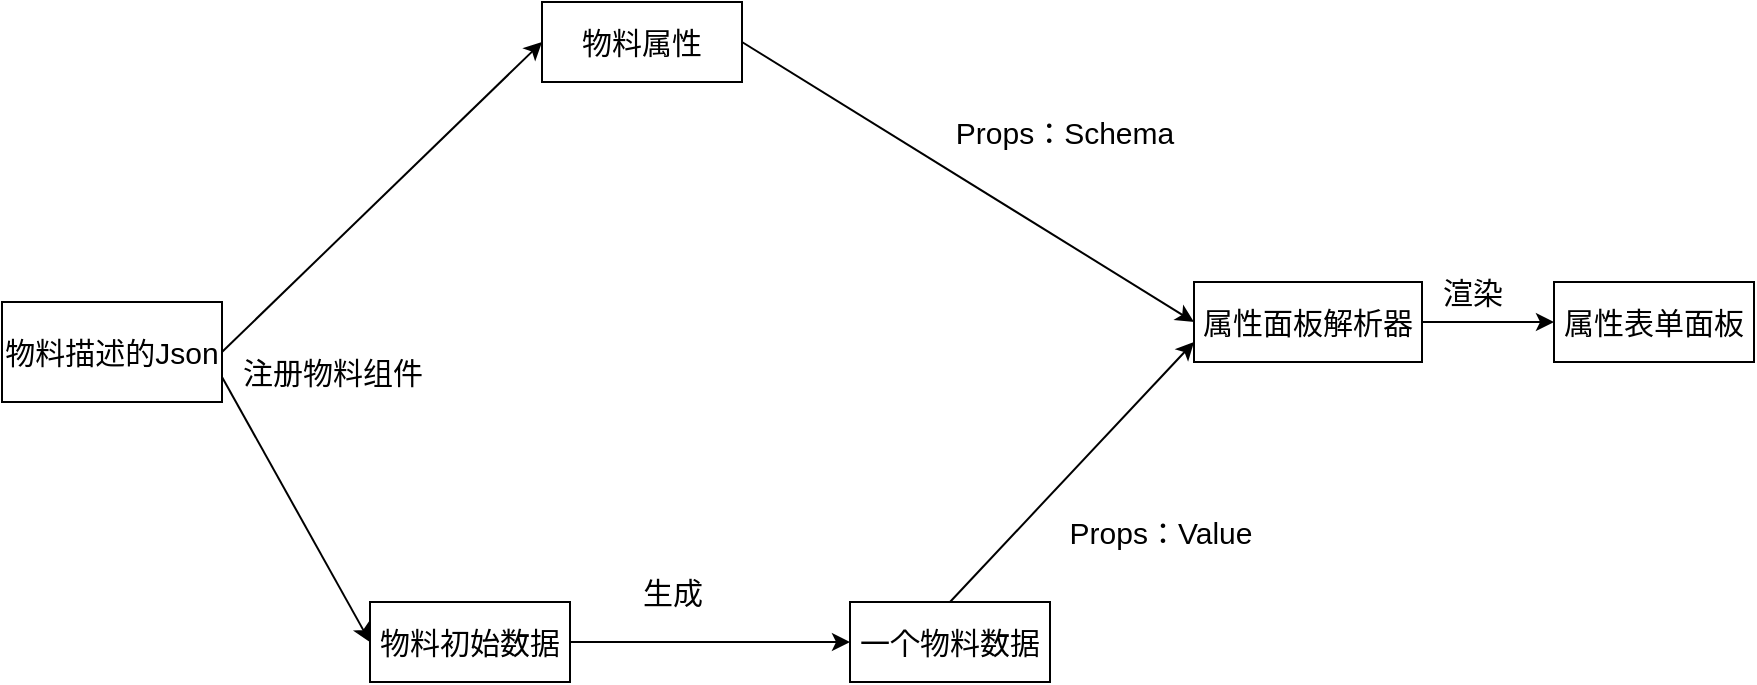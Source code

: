 <mxfile version="24.0.7" type="github">
  <diagram name="第 1 页" id="31_aY2b9oiJGZhxjjCR7">
    <mxGraphModel dx="2074" dy="1146" grid="1" gridSize="10" guides="1" tooltips="1" connect="1" arrows="1" fold="1" page="1" pageScale="1" pageWidth="827" pageHeight="1169" math="0" shadow="0">
      <root>
        <mxCell id="0" />
        <mxCell id="1" parent="0" />
        <mxCell id="5ZsdtWM98wblcfqnr6au-1" value="物料描述的Json" style="rounded=0;whiteSpace=wrap;html=1;fontSize=15;" vertex="1" parent="1">
          <mxGeometry x="60" y="230" width="110" height="50" as="geometry" />
        </mxCell>
        <mxCell id="5ZsdtWM98wblcfqnr6au-2" value="物料属性" style="rounded=0;whiteSpace=wrap;html=1;fontSize=15;" vertex="1" parent="1">
          <mxGeometry x="330" y="80" width="100" height="40" as="geometry" />
        </mxCell>
        <mxCell id="5ZsdtWM98wblcfqnr6au-3" value="" style="edgeStyle=orthogonalEdgeStyle;rounded=0;orthogonalLoop=1;jettySize=auto;html=1;exitX=1;exitY=0.5;exitDx=0;exitDy=0;fontSize=15;" edge="1" parent="1" source="5ZsdtWM98wblcfqnr6au-4" target="5ZsdtWM98wblcfqnr6au-12">
          <mxGeometry relative="1" as="geometry" />
        </mxCell>
        <mxCell id="5ZsdtWM98wblcfqnr6au-4" value="物料初始数据" style="rounded=0;whiteSpace=wrap;html=1;fontSize=15;" vertex="1" parent="1">
          <mxGeometry x="244" y="380" width="100" height="40" as="geometry" />
        </mxCell>
        <mxCell id="5ZsdtWM98wblcfqnr6au-5" value="属性面板解析器" style="rounded=0;whiteSpace=wrap;html=1;fontSize=15;" vertex="1" parent="1">
          <mxGeometry x="656" y="220" width="114" height="40" as="geometry" />
        </mxCell>
        <mxCell id="5ZsdtWM98wblcfqnr6au-6" value="属性表单面板" style="rounded=0;whiteSpace=wrap;html=1;fontSize=15;" vertex="1" parent="1">
          <mxGeometry x="836" y="220" width="100" height="40" as="geometry" />
        </mxCell>
        <mxCell id="5ZsdtWM98wblcfqnr6au-7" value="" style="endArrow=classic;html=1;rounded=0;exitX=1;exitY=0.5;exitDx=0;exitDy=0;entryX=0;entryY=0.5;entryDx=0;entryDy=0;fontSize=15;" edge="1" parent="1" source="5ZsdtWM98wblcfqnr6au-1" target="5ZsdtWM98wblcfqnr6au-2">
          <mxGeometry width="50" height="50" relative="1" as="geometry">
            <mxPoint x="390" y="340" as="sourcePoint" />
            <mxPoint x="440" y="290" as="targetPoint" />
          </mxGeometry>
        </mxCell>
        <mxCell id="5ZsdtWM98wblcfqnr6au-8" value="" style="endArrow=classic;html=1;rounded=0;exitX=1;exitY=0.75;exitDx=0;exitDy=0;entryX=0;entryY=0.5;entryDx=0;entryDy=0;fontSize=15;" edge="1" parent="1" source="5ZsdtWM98wblcfqnr6au-1" target="5ZsdtWM98wblcfqnr6au-4">
          <mxGeometry width="50" height="50" relative="1" as="geometry">
            <mxPoint x="180" y="260" as="sourcePoint" />
            <mxPoint x="290" y="180" as="targetPoint" />
          </mxGeometry>
        </mxCell>
        <mxCell id="5ZsdtWM98wblcfqnr6au-9" value="" style="endArrow=classic;html=1;rounded=0;exitX=1;exitY=0.5;exitDx=0;exitDy=0;entryX=0;entryY=0.5;entryDx=0;entryDy=0;fontSize=15;" edge="1" parent="1" source="5ZsdtWM98wblcfqnr6au-2" target="5ZsdtWM98wblcfqnr6au-5">
          <mxGeometry width="50" height="50" relative="1" as="geometry">
            <mxPoint x="180" y="260" as="sourcePoint" />
            <mxPoint x="290" y="180" as="targetPoint" />
          </mxGeometry>
        </mxCell>
        <mxCell id="5ZsdtWM98wblcfqnr6au-10" value="" style="endArrow=classic;html=1;rounded=0;exitX=0.5;exitY=0;exitDx=0;exitDy=0;entryX=0;entryY=0.75;entryDx=0;entryDy=0;fontSize=15;" edge="1" parent="1" source="5ZsdtWM98wblcfqnr6au-12" target="5ZsdtWM98wblcfqnr6au-5">
          <mxGeometry width="50" height="50" relative="1" as="geometry">
            <mxPoint x="510" y="340" as="sourcePoint" />
            <mxPoint x="556" y="250" as="targetPoint" />
            <Array as="points" />
          </mxGeometry>
        </mxCell>
        <mxCell id="5ZsdtWM98wblcfqnr6au-11" value="" style="endArrow=classic;html=1;rounded=0;exitX=1;exitY=0.5;exitDx=0;exitDy=0;fontSize=15;" edge="1" parent="1" source="5ZsdtWM98wblcfqnr6au-5" target="5ZsdtWM98wblcfqnr6au-6">
          <mxGeometry width="50" height="50" relative="1" as="geometry">
            <mxPoint x="316" y="160" as="sourcePoint" />
            <mxPoint x="406" y="240" as="targetPoint" />
          </mxGeometry>
        </mxCell>
        <mxCell id="5ZsdtWM98wblcfqnr6au-12" value="一个物料数据" style="rounded=0;whiteSpace=wrap;html=1;fontSize=15;" vertex="1" parent="1">
          <mxGeometry x="484" y="380" width="100" height="40" as="geometry" />
        </mxCell>
        <mxCell id="5ZsdtWM98wblcfqnr6au-13" value="注册物料组件" style="text;html=1;align=center;verticalAlign=middle;resizable=0;points=[];autosize=1;strokeColor=none;fillColor=none;fontSize=15;" vertex="1" parent="1">
          <mxGeometry x="170" y="250" width="110" height="30" as="geometry" />
        </mxCell>
        <mxCell id="5ZsdtWM98wblcfqnr6au-14" value="Props：Schema" style="text;html=1;align=center;verticalAlign=middle;resizable=0;points=[];autosize=1;strokeColor=none;fillColor=none;fontSize=15;" vertex="1" parent="1">
          <mxGeometry x="526" y="130" width="130" height="30" as="geometry" />
        </mxCell>
        <mxCell id="5ZsdtWM98wblcfqnr6au-15" value="Props：Value" style="text;html=1;align=center;verticalAlign=middle;resizable=0;points=[];autosize=1;strokeColor=none;fillColor=none;fontSize=15;" vertex="1" parent="1">
          <mxGeometry x="584" y="330" width="110" height="30" as="geometry" />
        </mxCell>
        <mxCell id="5ZsdtWM98wblcfqnr6au-16" value="渲染" style="text;html=1;align=center;verticalAlign=middle;resizable=0;points=[];autosize=1;strokeColor=none;fillColor=none;fontSize=15;" vertex="1" parent="1">
          <mxGeometry x="770" y="210" width="50" height="30" as="geometry" />
        </mxCell>
        <mxCell id="5ZsdtWM98wblcfqnr6au-17" value="生成" style="text;html=1;align=center;verticalAlign=middle;resizable=0;points=[];autosize=1;strokeColor=none;fillColor=none;fontSize=15;" vertex="1" parent="1">
          <mxGeometry x="370" y="360" width="50" height="30" as="geometry" />
        </mxCell>
      </root>
    </mxGraphModel>
  </diagram>
</mxfile>
